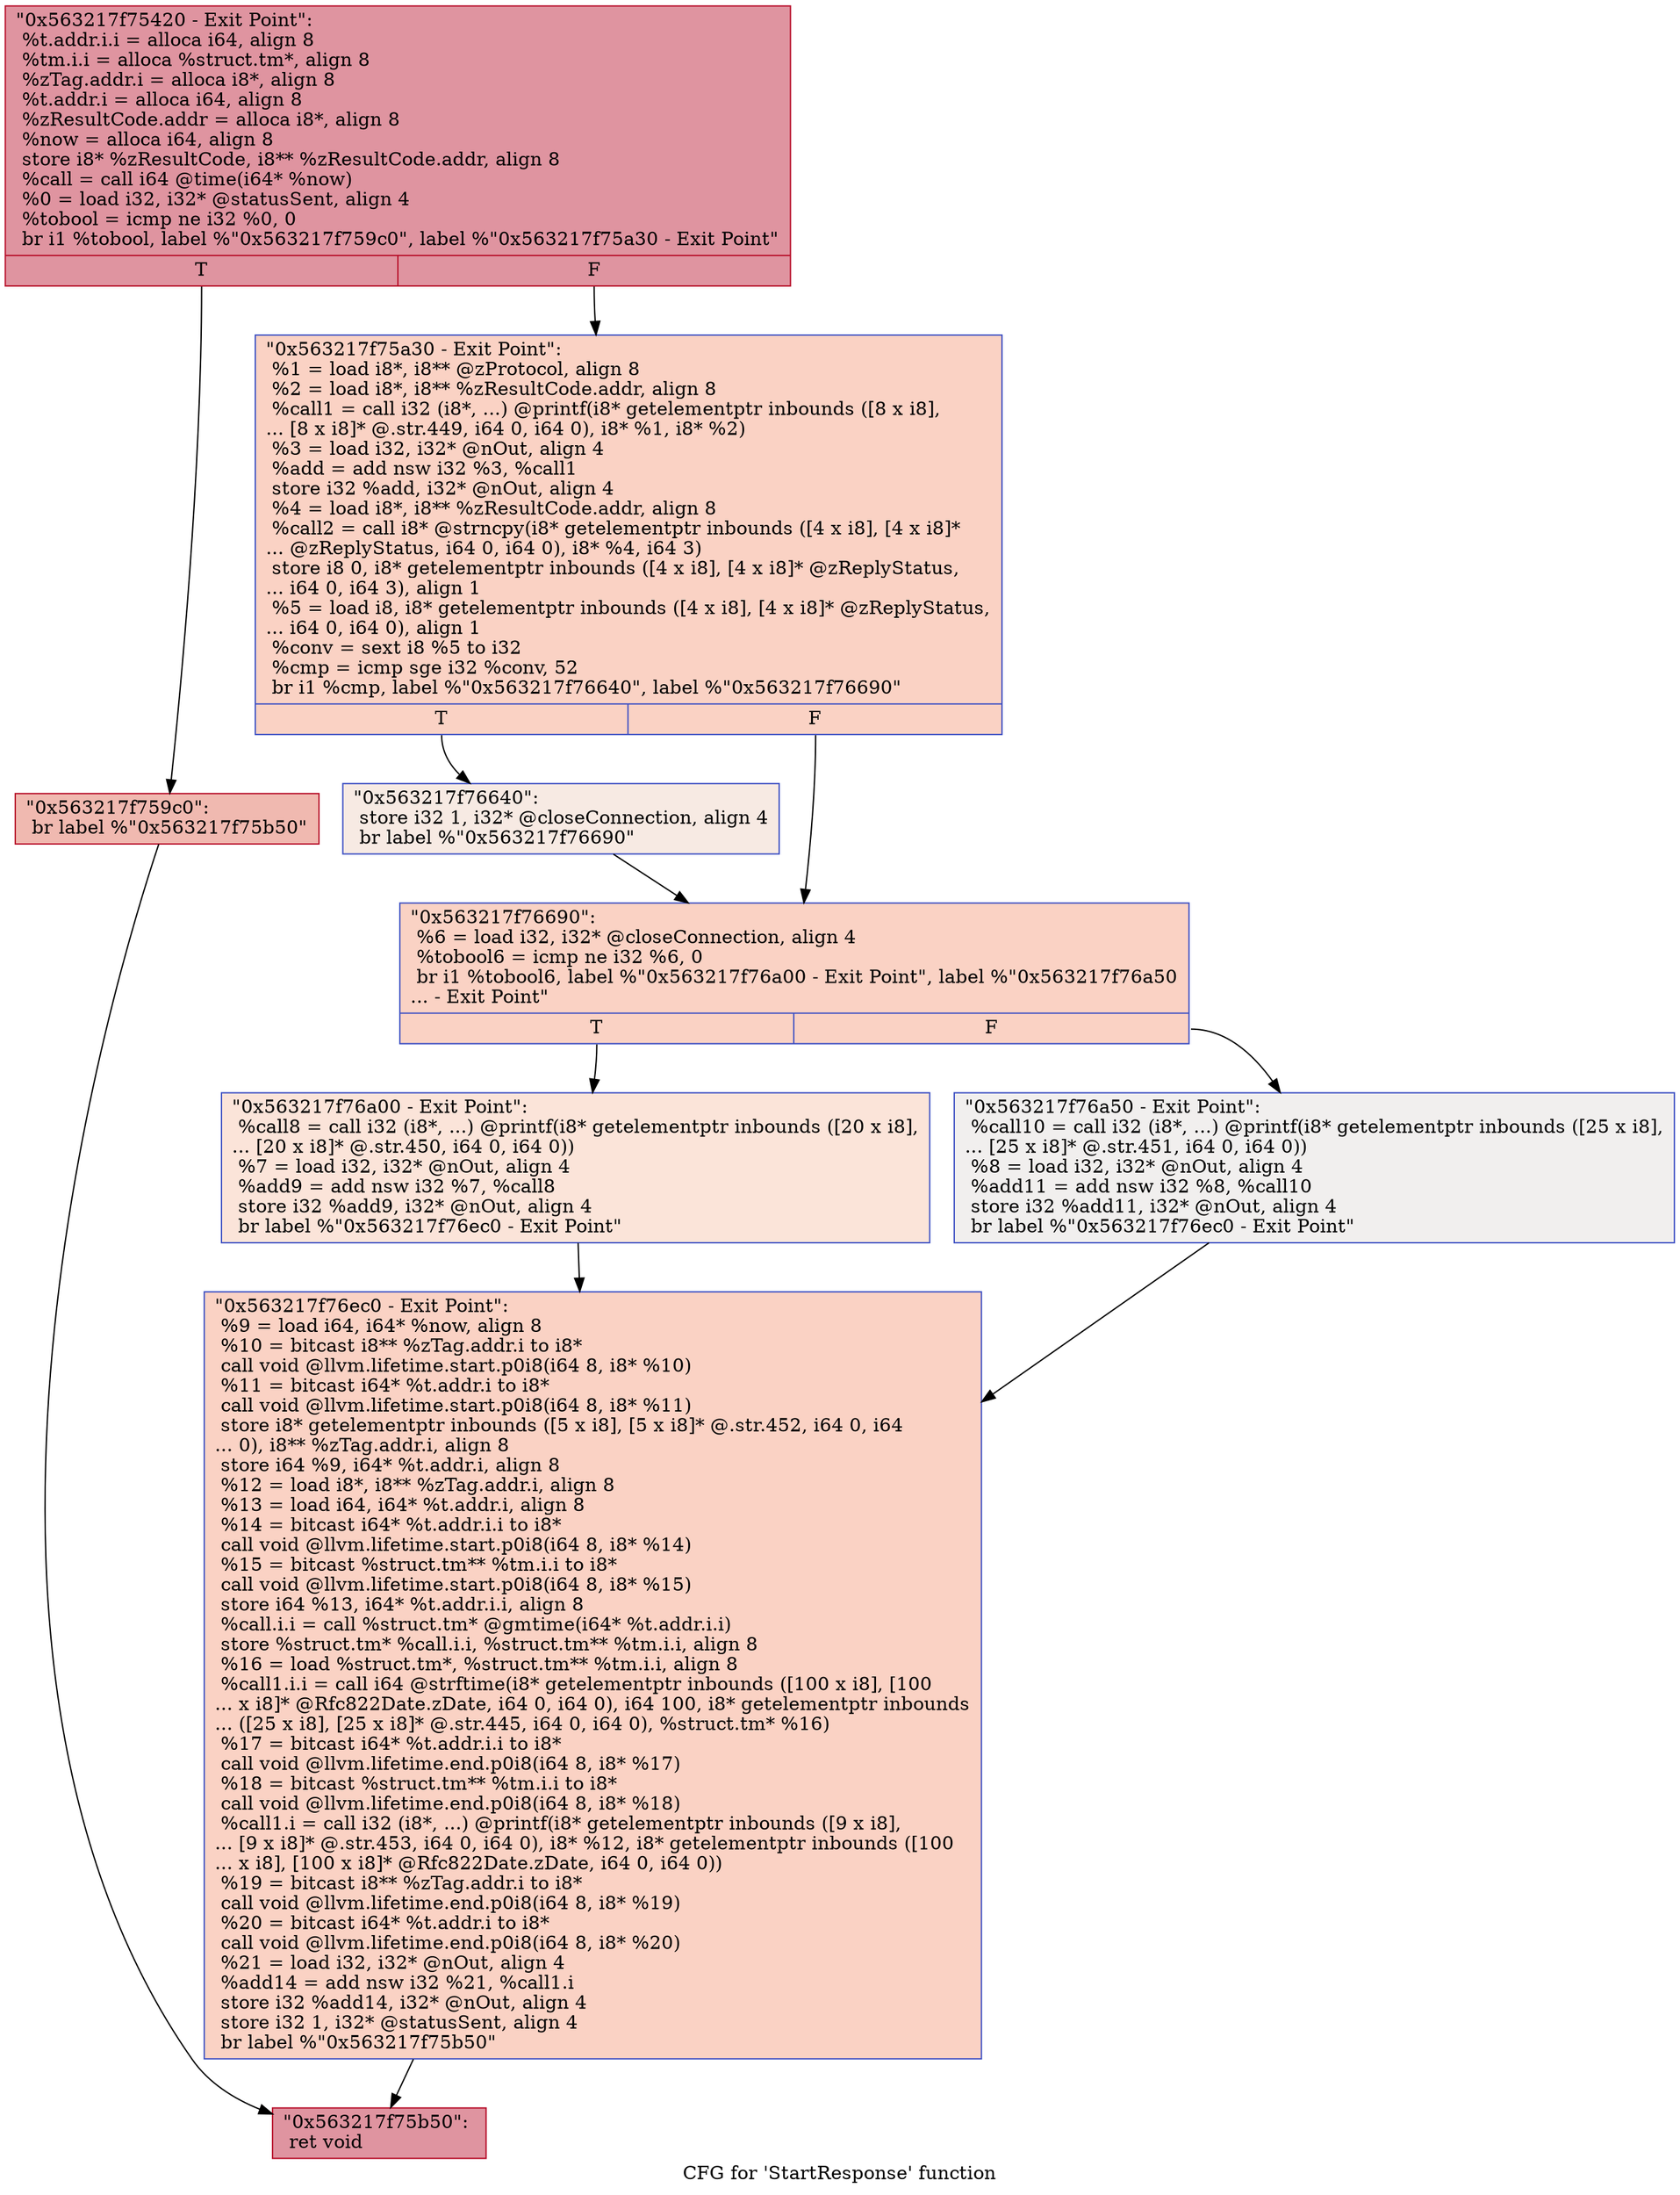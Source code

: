 digraph "CFG for 'StartResponse' function" {
	label="CFG for 'StartResponse' function";

	Node0x563217f75420 [shape=record,color="#b70d28ff", style=filled, fillcolor="#b70d2870",label="{\"0x563217f75420 - Exit Point\":\l  %t.addr.i.i = alloca i64, align 8\l  %tm.i.i = alloca %struct.tm*, align 8\l  %zTag.addr.i = alloca i8*, align 8\l  %t.addr.i = alloca i64, align 8\l  %zResultCode.addr = alloca i8*, align 8\l  %now = alloca i64, align 8\l  store i8* %zResultCode, i8** %zResultCode.addr, align 8\l  %call = call i64 @time(i64* %now)\l  %0 = load i32, i32* @statusSent, align 4\l  %tobool = icmp ne i32 %0, 0\l  br i1 %tobool, label %\"0x563217f759c0\", label %\"0x563217f75a30 - Exit Point\"\l|{<s0>T|<s1>F}}"];
	Node0x563217f75420:s0 -> Node0x563217f759c0;
	Node0x563217f75420:s1 -> Node0x563217f75a30;
	Node0x563217f759c0 [shape=record,color="#b70d28ff", style=filled, fillcolor="#de614d70",label="{\"0x563217f759c0\":                                 \l  br label %\"0x563217f75b50\"\l}"];
	Node0x563217f759c0 -> Node0x563217f75b50;
	Node0x563217f75a30 [shape=record,color="#3d50c3ff", style=filled, fillcolor="#f4987a70",label="{\"0x563217f75a30 - Exit Point\":                    \l  %1 = load i8*, i8** @zProtocol, align 8\l  %2 = load i8*, i8** %zResultCode.addr, align 8\l  %call1 = call i32 (i8*, ...) @printf(i8* getelementptr inbounds ([8 x i8],\l... [8 x i8]* @.str.449, i64 0, i64 0), i8* %1, i8* %2)\l  %3 = load i32, i32* @nOut, align 4\l  %add = add nsw i32 %3, %call1\l  store i32 %add, i32* @nOut, align 4\l  %4 = load i8*, i8** %zResultCode.addr, align 8\l  %call2 = call i8* @strncpy(i8* getelementptr inbounds ([4 x i8], [4 x i8]*\l... @zReplyStatus, i64 0, i64 0), i8* %4, i64 3)\l  store i8 0, i8* getelementptr inbounds ([4 x i8], [4 x i8]* @zReplyStatus,\l... i64 0, i64 3), align 1\l  %5 = load i8, i8* getelementptr inbounds ([4 x i8], [4 x i8]* @zReplyStatus,\l... i64 0, i64 0), align 1\l  %conv = sext i8 %5 to i32\l  %cmp = icmp sge i32 %conv, 52\l  br i1 %cmp, label %\"0x563217f76640\", label %\"0x563217f76690\"\l|{<s0>T|<s1>F}}"];
	Node0x563217f75a30:s0 -> Node0x563217f76640;
	Node0x563217f75a30:s1 -> Node0x563217f76690;
	Node0x563217f76640 [shape=record,color="#3d50c3ff", style=filled, fillcolor="#eed0c070",label="{\"0x563217f76640\":                                 \l  store i32 1, i32* @closeConnection, align 4\l  br label %\"0x563217f76690\"\l}"];
	Node0x563217f76640 -> Node0x563217f76690;
	Node0x563217f76690 [shape=record,color="#3d50c3ff", style=filled, fillcolor="#f4987a70",label="{\"0x563217f76690\":                                 \l  %6 = load i32, i32* @closeConnection, align 4\l  %tobool6 = icmp ne i32 %6, 0\l  br i1 %tobool6, label %\"0x563217f76a00 - Exit Point\", label %\"0x563217f76a50\l... - Exit Point\"\l|{<s0>T|<s1>F}}"];
	Node0x563217f76690:s0 -> Node0x563217f76a00;
	Node0x563217f76690:s1 -> Node0x563217f76a50;
	Node0x563217f76a00 [shape=record,color="#3d50c3ff", style=filled, fillcolor="#f5c1a970",label="{\"0x563217f76a00 - Exit Point\":                    \l  %call8 = call i32 (i8*, ...) @printf(i8* getelementptr inbounds ([20 x i8],\l... [20 x i8]* @.str.450, i64 0, i64 0))\l  %7 = load i32, i32* @nOut, align 4\l  %add9 = add nsw i32 %7, %call8\l  store i32 %add9, i32* @nOut, align 4\l  br label %\"0x563217f76ec0 - Exit Point\"\l}"];
	Node0x563217f76a00 -> Node0x563217f76ec0;
	Node0x563217f76a50 [shape=record,color="#3d50c3ff", style=filled, fillcolor="#e0dbd870",label="{\"0x563217f76a50 - Exit Point\":                    \l  %call10 = call i32 (i8*, ...) @printf(i8* getelementptr inbounds ([25 x i8],\l... [25 x i8]* @.str.451, i64 0, i64 0))\l  %8 = load i32, i32* @nOut, align 4\l  %add11 = add nsw i32 %8, %call10\l  store i32 %add11, i32* @nOut, align 4\l  br label %\"0x563217f76ec0 - Exit Point\"\l}"];
	Node0x563217f76a50 -> Node0x563217f76ec0;
	Node0x563217f76ec0 [shape=record,color="#3d50c3ff", style=filled, fillcolor="#f4987a70",label="{\"0x563217f76ec0 - Exit Point\":                    \l  %9 = load i64, i64* %now, align 8\l  %10 = bitcast i8** %zTag.addr.i to i8*\l  call void @llvm.lifetime.start.p0i8(i64 8, i8* %10)\l  %11 = bitcast i64* %t.addr.i to i8*\l  call void @llvm.lifetime.start.p0i8(i64 8, i8* %11)\l  store i8* getelementptr inbounds ([5 x i8], [5 x i8]* @.str.452, i64 0, i64\l... 0), i8** %zTag.addr.i, align 8\l  store i64 %9, i64* %t.addr.i, align 8\l  %12 = load i8*, i8** %zTag.addr.i, align 8\l  %13 = load i64, i64* %t.addr.i, align 8\l  %14 = bitcast i64* %t.addr.i.i to i8*\l  call void @llvm.lifetime.start.p0i8(i64 8, i8* %14)\l  %15 = bitcast %struct.tm** %tm.i.i to i8*\l  call void @llvm.lifetime.start.p0i8(i64 8, i8* %15)\l  store i64 %13, i64* %t.addr.i.i, align 8\l  %call.i.i = call %struct.tm* @gmtime(i64* %t.addr.i.i)\l  store %struct.tm* %call.i.i, %struct.tm** %tm.i.i, align 8\l  %16 = load %struct.tm*, %struct.tm** %tm.i.i, align 8\l  %call1.i.i = call i64 @strftime(i8* getelementptr inbounds ([100 x i8], [100\l... x i8]* @Rfc822Date.zDate, i64 0, i64 0), i64 100, i8* getelementptr inbounds\l... ([25 x i8], [25 x i8]* @.str.445, i64 0, i64 0), %struct.tm* %16)\l  %17 = bitcast i64* %t.addr.i.i to i8*\l  call void @llvm.lifetime.end.p0i8(i64 8, i8* %17)\l  %18 = bitcast %struct.tm** %tm.i.i to i8*\l  call void @llvm.lifetime.end.p0i8(i64 8, i8* %18)\l  %call1.i = call i32 (i8*, ...) @printf(i8* getelementptr inbounds ([9 x i8],\l... [9 x i8]* @.str.453, i64 0, i64 0), i8* %12, i8* getelementptr inbounds ([100\l... x i8], [100 x i8]* @Rfc822Date.zDate, i64 0, i64 0))\l  %19 = bitcast i8** %zTag.addr.i to i8*\l  call void @llvm.lifetime.end.p0i8(i64 8, i8* %19)\l  %20 = bitcast i64* %t.addr.i to i8*\l  call void @llvm.lifetime.end.p0i8(i64 8, i8* %20)\l  %21 = load i32, i32* @nOut, align 4\l  %add14 = add nsw i32 %21, %call1.i\l  store i32 %add14, i32* @nOut, align 4\l  store i32 1, i32* @statusSent, align 4\l  br label %\"0x563217f75b50\"\l}"];
	Node0x563217f76ec0 -> Node0x563217f75b50;
	Node0x563217f75b50 [shape=record,color="#b70d28ff", style=filled, fillcolor="#b70d2870",label="{\"0x563217f75b50\":                                 \l  ret void\l}"];
}
